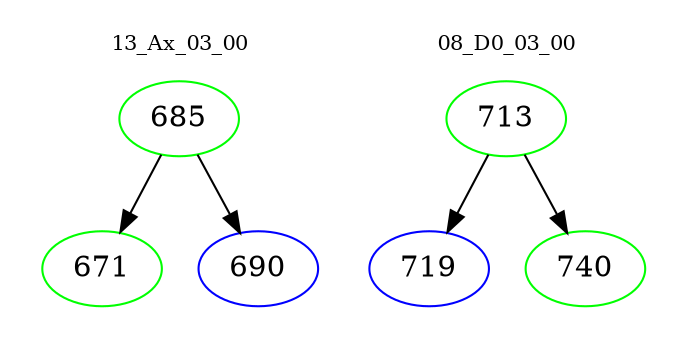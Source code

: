 digraph{
subgraph cluster_0 {
color = white
label = "13_Ax_03_00";
fontsize=10;
T0_685 [label="685", color="green"]
T0_685 -> T0_671 [color="black"]
T0_671 [label="671", color="green"]
T0_685 -> T0_690 [color="black"]
T0_690 [label="690", color="blue"]
}
subgraph cluster_1 {
color = white
label = "08_D0_03_00";
fontsize=10;
T1_713 [label="713", color="green"]
T1_713 -> T1_719 [color="black"]
T1_719 [label="719", color="blue"]
T1_713 -> T1_740 [color="black"]
T1_740 [label="740", color="green"]
}
}

